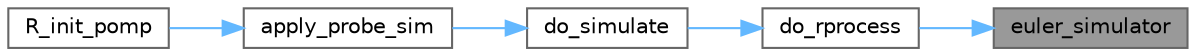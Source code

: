 digraph "euler_simulator"
{
 // LATEX_PDF_SIZE
  bgcolor="transparent";
  edge [fontname=Helvetica,fontsize=10,labelfontname=Helvetica,labelfontsize=10];
  node [fontname=Helvetica,fontsize=10,shape=box,height=0.2,width=0.4];
  rankdir="RL";
  Node1 [id="Node000001",label="euler_simulator",height=0.2,width=0.4,color="gray40", fillcolor="grey60", style="filled", fontcolor="black",tooltip=" "];
  Node1 -> Node2 [id="edge1_Node000001_Node000002",dir="back",color="steelblue1",style="solid",tooltip=" "];
  Node2 [id="Node000002",label="do_rprocess",height=0.2,width=0.4,color="grey40", fillcolor="white", style="filled",URL="$rprocess_8c.html#a91f2867fc46d33e1778108853725d74a",tooltip=" "];
  Node2 -> Node3 [id="edge2_Node000002_Node000003",dir="back",color="steelblue1",style="solid",tooltip=" "];
  Node3 [id="Node000003",label="do_simulate",height=0.2,width=0.4,color="grey40", fillcolor="white", style="filled",URL="$simulate_8c.html#adbe89f4789c66d534f2521bc3c4c98e7",tooltip=" "];
  Node3 -> Node4 [id="edge3_Node000003_Node000004",dir="back",color="steelblue1",style="solid",tooltip=" "];
  Node4 [id="Node000004",label="apply_probe_sim",height=0.2,width=0.4,color="grey40", fillcolor="white", style="filled",URL="$probe_8c.html#ad2595c6a453ae9fad2f232595ced5ccc",tooltip=" "];
  Node4 -> Node5 [id="edge4_Node000004_Node000005",dir="back",color="steelblue1",style="solid",tooltip=" "];
  Node5 [id="Node000005",label="R_init_pomp",height=0.2,width=0.4,color="grey40", fillcolor="white", style="filled",URL="$init_8c.html#ac82c44c250cd2f69f3259d56f09c1c26",tooltip=" "];
}
